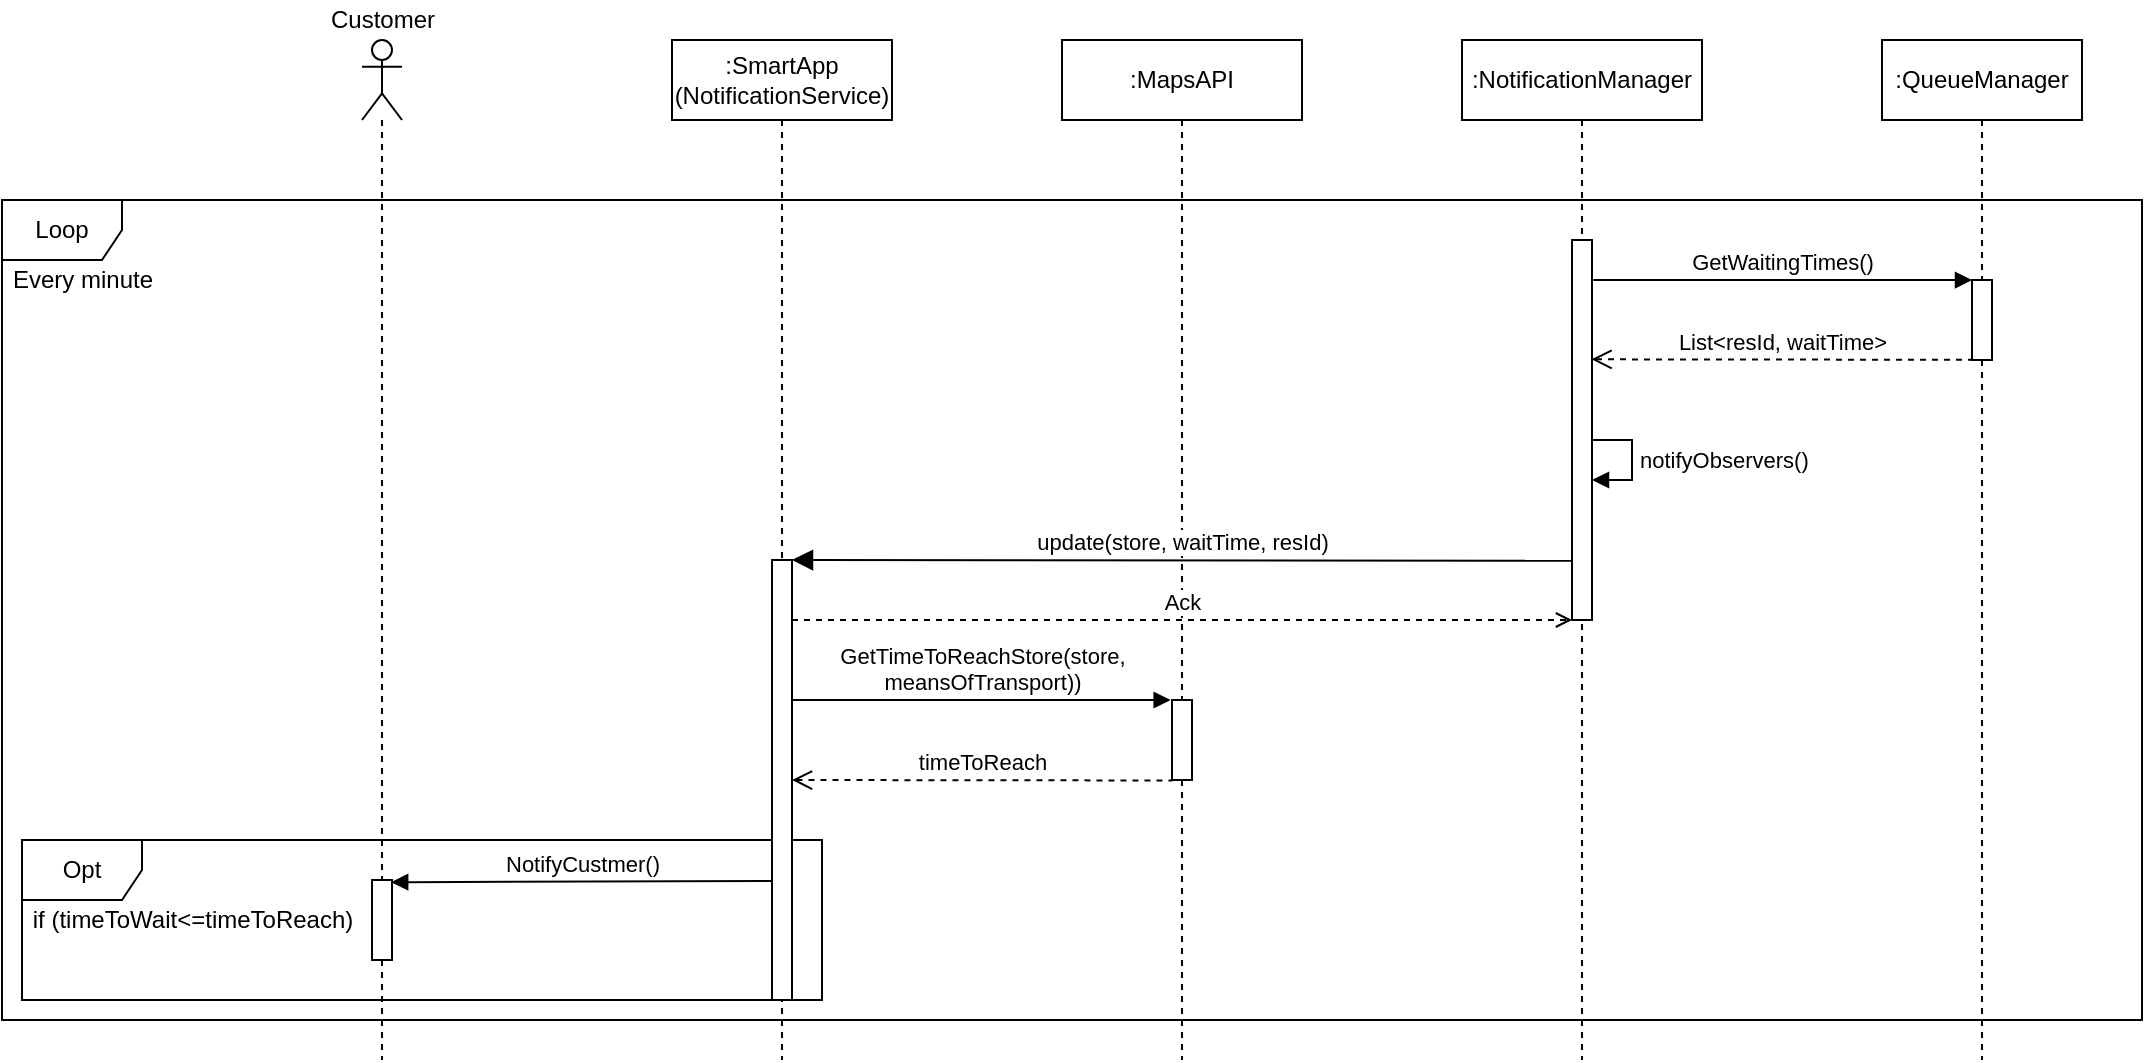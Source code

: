 <mxfile version="13.9.9" type="device"><diagram id="jmBErlQyBtcOZ00mmP0L" name="Page-1"><mxGraphModel dx="1086" dy="846" grid="1" gridSize="10" guides="1" tooltips="1" connect="1" arrows="1" fold="1" page="1" pageScale="1" pageWidth="827" pageHeight="1169" math="0" shadow="0"><root><mxCell id="0"/><mxCell id="1" parent="0"/><mxCell id="KmZRrf-IkiN_PtcyJQHc-26" value="Opt" style="shape=umlFrame;whiteSpace=wrap;html=1;" parent="1" vertex="1"><mxGeometry x="20" y="440" width="400" height="80" as="geometry"/></mxCell><mxCell id="KmZRrf-IkiN_PtcyJQHc-5" value="Loop" style="shape=umlFrame;whiteSpace=wrap;html=1;" parent="1" vertex="1"><mxGeometry x="10" y="120" width="1070" height="410" as="geometry"/></mxCell><mxCell id="KmZRrf-IkiN_PtcyJQHc-1" value="&lt;div&gt;:SmartApp&lt;/div&gt;(NotificationService)" style="shape=umlLifeline;perimeter=lifelinePerimeter;whiteSpace=wrap;html=1;container=1;collapsible=0;recursiveResize=0;outlineConnect=0;" parent="1" vertex="1"><mxGeometry x="345" y="40" width="110" height="510" as="geometry"/></mxCell><mxCell id="KmZRrf-IkiN_PtcyJQHc-2" value=":NotificationManager" style="shape=umlLifeline;perimeter=lifelinePerimeter;whiteSpace=wrap;html=1;container=1;collapsible=0;recursiveResize=0;outlineConnect=0;" parent="1" vertex="1"><mxGeometry x="740" y="40" width="120" height="510" as="geometry"/></mxCell><mxCell id="KmZRrf-IkiN_PtcyJQHc-3" value=":QueueManager" style="shape=umlLifeline;perimeter=lifelinePerimeter;whiteSpace=wrap;html=1;container=1;collapsible=0;recursiveResize=0;outlineConnect=0;" parent="1" vertex="1"><mxGeometry x="950" y="40" width="100" height="510" as="geometry"/></mxCell><mxCell id="KmZRrf-IkiN_PtcyJQHc-4" value="" style="shape=umlLifeline;participant=umlActor;perimeter=lifelinePerimeter;whiteSpace=wrap;html=1;container=1;collapsible=0;recursiveResize=0;verticalAlign=top;spacingTop=36;outlineConnect=0;" parent="1" vertex="1"><mxGeometry x="190" y="40" width="20" height="510" as="geometry"/></mxCell><mxCell id="KmZRrf-IkiN_PtcyJQHc-7" value="" style="html=1;points=[];perimeter=orthogonalPerimeter;" parent="1" vertex="1"><mxGeometry x="795" y="140" width="10" height="190" as="geometry"/></mxCell><mxCell id="KmZRrf-IkiN_PtcyJQHc-10" value="" style="html=1;points=[];perimeter=orthogonalPerimeter;" parent="1" vertex="1"><mxGeometry x="995" y="160" width="10" height="40" as="geometry"/></mxCell><mxCell id="KmZRrf-IkiN_PtcyJQHc-11" value="GetWaitingTimes()" style="html=1;verticalAlign=bottom;startArrow=none;startFill=0;endArrow=block;startSize=8;exitX=1.067;exitY=0.286;exitDx=0;exitDy=0;exitPerimeter=0;" parent="1" edge="1"><mxGeometry width="60" relative="1" as="geometry"><mxPoint x="805.67" y="160.02" as="sourcePoint"/><mxPoint x="995" y="160.02" as="targetPoint"/></mxGeometry></mxCell><mxCell id="KmZRrf-IkiN_PtcyJQHc-12" value="List&amp;lt;resId, waitTime&amp;gt;" style="html=1;verticalAlign=bottom;startArrow=open;startFill=0;endArrow=none;startSize=8;exitX=0.977;exitY=0.247;exitDx=0;exitDy=0;exitPerimeter=0;dashed=1;endFill=0;" parent="1" edge="1"><mxGeometry width="60" relative="1" as="geometry"><mxPoint x="804.77" y="199.66" as="sourcePoint"/><mxPoint x="995" y="199.9" as="targetPoint"/></mxGeometry></mxCell><mxCell id="KmZRrf-IkiN_PtcyJQHc-14" value="Every minute" style="text;html=1;align=center;verticalAlign=middle;resizable=0;points=[];autosize=1;" parent="1" vertex="1"><mxGeometry x="10" y="150" width="80" height="20" as="geometry"/></mxCell><mxCell id="KmZRrf-IkiN_PtcyJQHc-15" value=":MapsAPI" style="shape=umlLifeline;perimeter=lifelinePerimeter;whiteSpace=wrap;html=1;container=1;collapsible=0;recursiveResize=0;outlineConnect=0;" parent="1" vertex="1"><mxGeometry x="540" y="40" width="120" height="510" as="geometry"/></mxCell><mxCell id="KmZRrf-IkiN_PtcyJQHc-18" value="" style="html=1;points=[];perimeter=orthogonalPerimeter;" parent="KmZRrf-IkiN_PtcyJQHc-15" vertex="1"><mxGeometry x="55" y="330" width="10" height="40" as="geometry"/></mxCell><mxCell id="KmZRrf-IkiN_PtcyJQHc-16" value="" style="html=1;points=[];perimeter=orthogonalPerimeter;" parent="1" vertex="1"><mxGeometry x="395" y="300" width="10" height="220" as="geometry"/></mxCell><mxCell id="KmZRrf-IkiN_PtcyJQHc-17" value="GetTimeToReachStore(store,&lt;br&gt;meansOfTransport))" style="html=1;verticalAlign=bottom;startArrow=none;startFill=0;endArrow=block;startSize=8;exitX=1.067;exitY=0.286;exitDx=0;exitDy=0;exitPerimeter=0;" parent="1" edge="1"><mxGeometry width="60" relative="1" as="geometry"><mxPoint x="405.0" y="370" as="sourcePoint"/><mxPoint x="594.33" y="370" as="targetPoint"/></mxGeometry></mxCell><mxCell id="KmZRrf-IkiN_PtcyJQHc-19" value="timeToReach" style="html=1;verticalAlign=bottom;startArrow=open;startFill=0;endArrow=none;startSize=8;exitX=0.977;exitY=0.247;exitDx=0;exitDy=0;exitPerimeter=0;dashed=1;endFill=0;" parent="1" edge="1"><mxGeometry width="60" relative="1" as="geometry"><mxPoint x="405.0" y="410" as="sourcePoint"/><mxPoint x="595.23" y="410.24" as="targetPoint"/></mxGeometry></mxCell><mxCell id="KmZRrf-IkiN_PtcyJQHc-27" value="&lt;div&gt;if (timeToWait&amp;lt;=timeToReach)&lt;/div&gt;" style="text;html=1;align=center;verticalAlign=middle;resizable=0;points=[];autosize=1;" parent="1" vertex="1"><mxGeometry x="20" y="470" width="170" height="20" as="geometry"/></mxCell><mxCell id="KmZRrf-IkiN_PtcyJQHc-28" value="NotifyCustmer()" style="html=1;verticalAlign=bottom;startArrow=none;startFill=0;endArrow=block;startSize=8;entryX=0.959;entryY=0.025;entryDx=0;entryDy=0;entryPerimeter=0;" parent="1" edge="1"><mxGeometry width="60" relative="1" as="geometry"><mxPoint x="395" y="460.5" as="sourcePoint"/><mxPoint x="204.59" y="461.125" as="targetPoint"/></mxGeometry></mxCell><mxCell id="KmZRrf-IkiN_PtcyJQHc-29" value="" style="html=1;points=[];perimeter=orthogonalPerimeter;" parent="1" vertex="1"><mxGeometry x="195" y="460" width="10" height="40" as="geometry"/></mxCell><mxCell id="KmZRrf-IkiN_PtcyJQHc-34" value="Customer" style="text;html=1;align=center;verticalAlign=middle;resizable=0;points=[];autosize=1;" parent="1" vertex="1"><mxGeometry x="165" y="20" width="70" height="20" as="geometry"/></mxCell><mxCell id="daEB2xcku8rtQXFk2kwl-3" value="update(store, waitTime, resId)" style="html=1;verticalAlign=bottom;startArrow=block;startFill=1;endArrow=none;startSize=8;exitX=1.067;exitY=0.286;exitDx=0;exitDy=0;exitPerimeter=0;endFill=0;entryX=0;entryY=0.753;entryDx=0;entryDy=0;entryPerimeter=0;" parent="1" edge="1"><mxGeometry width="60" relative="1" as="geometry"><mxPoint x="405.0" y="300" as="sourcePoint"/><mxPoint x="795" y="300.36" as="targetPoint"/></mxGeometry></mxCell><mxCell id="daEB2xcku8rtQXFk2kwl-7" value="Ack" style="html=1;verticalAlign=bottom;startArrow=none;startFill=0;endArrow=open;startSize=8;exitX=1.067;exitY=0.286;exitDx=0;exitDy=0;exitPerimeter=0;endFill=0;dashed=1;entryX=0;entryY=1;entryDx=0;entryDy=0;entryPerimeter=0;" parent="1" edge="1"><mxGeometry width="60" relative="1" as="geometry"><mxPoint x="405" y="330" as="sourcePoint"/><mxPoint x="795" y="330" as="targetPoint"/></mxGeometry></mxCell><mxCell id="afbffWUbIRRPAEwPmhA0-2" value="notifyObservers()" style="edgeStyle=orthogonalEdgeStyle;html=1;align=left;spacingLeft=2;endArrow=block;rounded=0;entryX=1;entryY=0;" parent="1" edge="1"><mxGeometry relative="1" as="geometry"><mxPoint x="805" y="240" as="sourcePoint"/><Array as="points"><mxPoint x="825" y="240"/></Array><mxPoint x="805" y="260" as="targetPoint"/></mxGeometry></mxCell></root></mxGraphModel></diagram></mxfile>